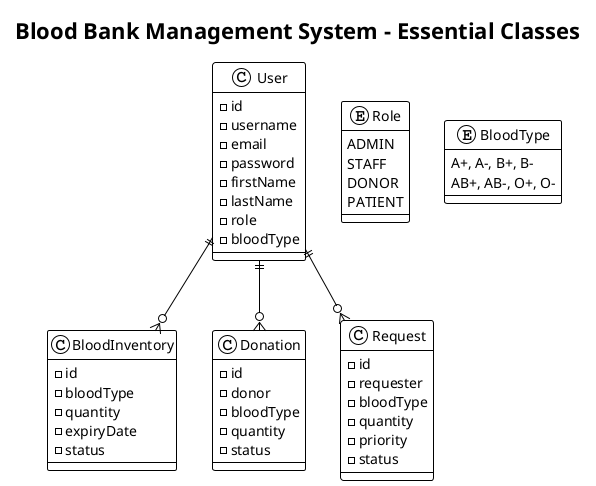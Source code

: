 @startuml Blood Bank Management System - Ultra Simple Class Diagram
!theme plain
skinparam backgroundColor #FFFFFF

title Blood Bank Management System - Essential Classes

' Core Classes
class User {
    -id
    -username
    -email
    -password
    -firstName
    -lastName
    -role
    -bloodType
}

class BloodInventory {
    -id
    -bloodType
    -quantity
    -expiryDate
    -status
}

class Donation {
    -id
    -donor
    -bloodType
    -quantity
    -status
}

class Request {
    -id
    -requester
    -bloodType
    -quantity
    -priority
    -status
}

' Enums
enum Role {
    ADMIN
    STAFF
    DONOR
    PATIENT
}

enum BloodType {
    A+, A-, B+, B-
    AB+, AB-, O+, O-
}

' Relationships
User ||--o{ Donation
User ||--o{ Request
User ||--o{ BloodInventory

@enduml
